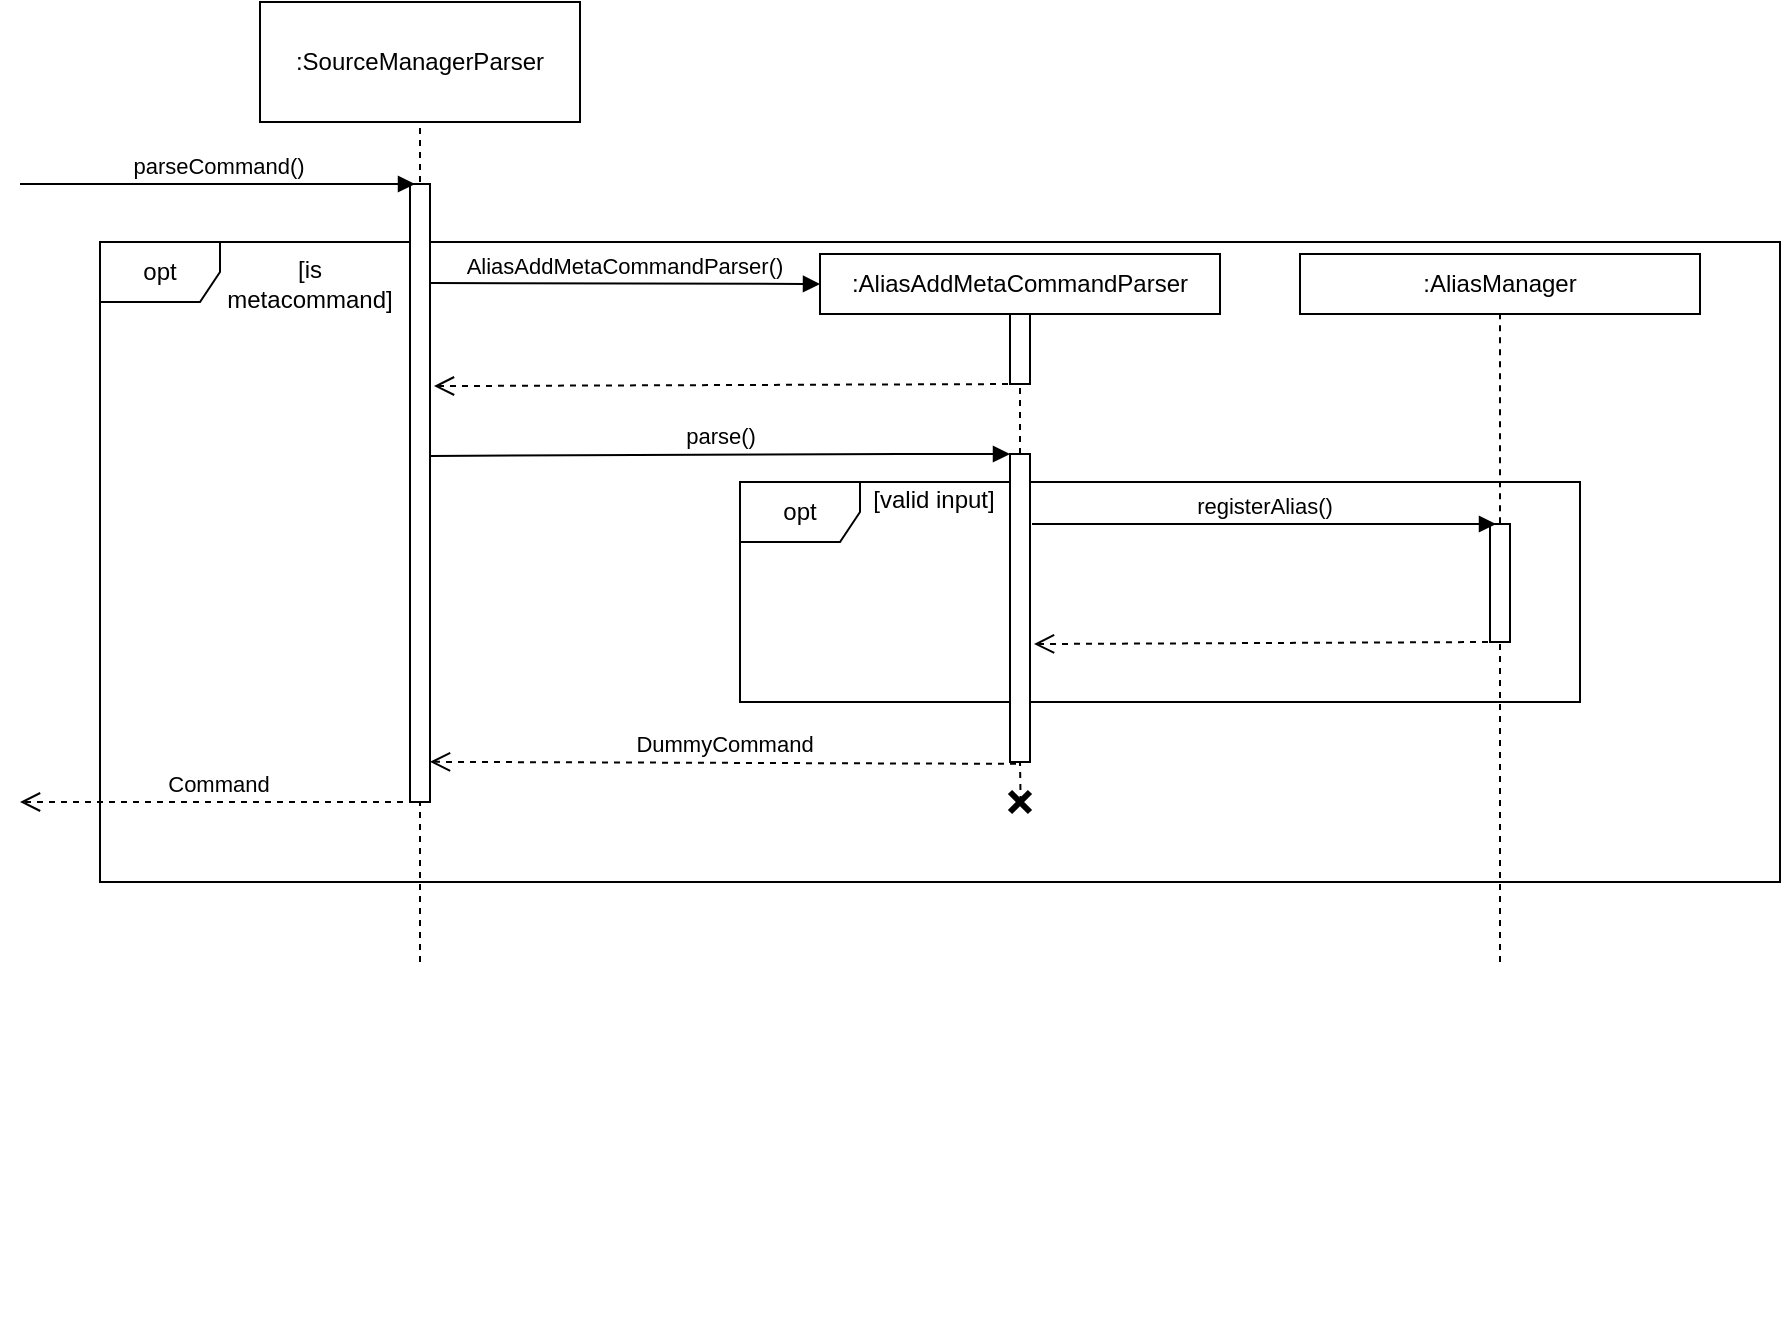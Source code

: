 <mxfile version="10.6.1" type="device"><diagram name="Page-1" id="13e1069c-82ec-6db2-03f1-153e76fe0fe0"><mxGraphModel dx="918" dy="608" grid="1" gridSize="10" guides="1" tooltips="1" connect="1" arrows="1" fold="1" page="1" pageScale="1" pageWidth="1100" pageHeight="850" background="#ffffff" math="0" shadow="0"><root><mxCell id="0"/><mxCell id="1" parent="0"/><mxCell id="t0oWseaoDGN8CaiI7FlK-20" value="opt" style="shape=umlFrame;whiteSpace=wrap;html=1;" vertex="1" parent="1"><mxGeometry x="80" y="240" width="840" height="320" as="geometry"/></mxCell><mxCell id="t0oWseaoDGN8CaiI7FlK-6" value="" style="group;container=1;" vertex="1" connectable="0" parent="1"><mxGeometry x="160" y="120" width="760" height="660" as="geometry"/></mxCell><mxCell id="t0oWseaoDGN8CaiI7FlK-45" value="" style="group" vertex="1" connectable="0" parent="t0oWseaoDGN8CaiI7FlK-6"><mxGeometry x="-80" y="120" width="840" height="540" as="geometry"/></mxCell><mxCell id="t0oWseaoDGN8CaiI7FlK-50" value="" style="group" vertex="1" connectable="0" parent="t0oWseaoDGN8CaiI7FlK-45"><mxGeometry x="320" y="120" width="420" height="110" as="geometry"/></mxCell><mxCell id="t0oWseaoDGN8CaiI7FlK-47" value="opt" style="shape=umlFrame;whiteSpace=wrap;html=1;" vertex="1" parent="t0oWseaoDGN8CaiI7FlK-50"><mxGeometry width="420.0" height="110" as="geometry"/></mxCell><mxCell id="t0oWseaoDGN8CaiI7FlK-48" value="[valid input]" style="text;html=1;strokeColor=none;fillColor=none;align=center;verticalAlign=middle;whiteSpace=wrap;rounded=0;" vertex="1" parent="t0oWseaoDGN8CaiI7FlK-50"><mxGeometry x="62" y="0.786" width="70" height="17.286" as="geometry"/></mxCell><mxCell id="t0oWseaoDGN8CaiI7FlK-24" value="[is metacommand]" style="text;html=1;strokeColor=none;fillColor=none;align=center;verticalAlign=middle;whiteSpace=wrap;rounded=0;" vertex="1" parent="t0oWseaoDGN8CaiI7FlK-45"><mxGeometry x="60" y="1" width="90" height="40" as="geometry"/></mxCell><mxCell id="t0oWseaoDGN8CaiI7FlK-37" value="" style="rounded=0;whiteSpace=wrap;html=1;" vertex="1" parent="t0oWseaoDGN8CaiI7FlK-45"><mxGeometry x="455" y="36" width="10" height="35" as="geometry"/></mxCell><mxCell id="t0oWseaoDGN8CaiI7FlK-27" value="" style="html=1;points=[];perimeter=orthogonalPerimeter;" vertex="1" parent="t0oWseaoDGN8CaiI7FlK-45"><mxGeometry x="455" y="106" width="10" height="154" as="geometry"/></mxCell><mxCell id="t0oWseaoDGN8CaiI7FlK-25" value="" style="endArrow=none;dashed=1;html=1;entryX=0.5;entryY=1;entryDx=0;entryDy=0;" edge="1" parent="t0oWseaoDGN8CaiI7FlK-45" source="t0oWseaoDGN8CaiI7FlK-27" target="t0oWseaoDGN8CaiI7FlK-37"><mxGeometry width="50" height="50" relative="1" as="geometry"><mxPoint x="399" y="351" as="sourcePoint"/><mxPoint x="399" y="71" as="targetPoint"/></mxGeometry></mxCell><mxCell id="t0oWseaoDGN8CaiI7FlK-51" value="&lt;div&gt;:AliasManager&lt;/div&gt;" style="rounded=0;whiteSpace=wrap;html=1;" vertex="1" parent="t0oWseaoDGN8CaiI7FlK-45"><mxGeometry x="600" y="6" width="200" height="30" as="geometry"/></mxCell><mxCell id="t0oWseaoDGN8CaiI7FlK-54" value="" style="endArrow=none;dashed=1;html=1;entryX=0.5;entryY=1;entryDx=0;entryDy=0;exitX=0.5;exitY=-0.007;exitDx=0;exitDy=0;exitPerimeter=0;" edge="1" parent="t0oWseaoDGN8CaiI7FlK-45" source="t0oWseaoDGN8CaiI7FlK-55" target="t0oWseaoDGN8CaiI7FlK-51"><mxGeometry width="50" height="50" relative="1" as="geometry"><mxPoint x="700" y="90" as="sourcePoint"/><mxPoint x="660" y="380" as="targetPoint"/></mxGeometry></mxCell><mxCell id="t0oWseaoDGN8CaiI7FlK-55" value="" style="html=1;points=[];perimeter=orthogonalPerimeter;" vertex="1" parent="t0oWseaoDGN8CaiI7FlK-45"><mxGeometry x="695" y="141" width="10" height="59" as="geometry"/></mxCell><mxCell id="t0oWseaoDGN8CaiI7FlK-56" value="registerAlias()" style="html=1;verticalAlign=bottom;endArrow=block;entryX=0.3;entryY=0;entryDx=0;entryDy=0;entryPerimeter=0;" edge="1" parent="t0oWseaoDGN8CaiI7FlK-45" target="t0oWseaoDGN8CaiI7FlK-55"><mxGeometry width="80" relative="1" as="geometry"><mxPoint x="466" y="141" as="sourcePoint"/><mxPoint x="690" y="140" as="targetPoint"/></mxGeometry></mxCell><mxCell id="t0oWseaoDGN8CaiI7FlK-58" value="" style="html=1;verticalAlign=bottom;endArrow=open;dashed=1;endSize=8;exitX=-0.1;exitY=1;exitDx=0;exitDy=0;entryX=1.2;entryY=0.617;entryDx=0;entryDy=0;entryPerimeter=0;exitPerimeter=0;" edge="1" parent="t0oWseaoDGN8CaiI7FlK-45" source="t0oWseaoDGN8CaiI7FlK-55" target="t0oWseaoDGN8CaiI7FlK-27"><mxGeometry relative="1" as="geometry"><mxPoint x="409" y="180.5" as="sourcePoint"/><mxPoint x="175" y="180.5" as="targetPoint"/></mxGeometry></mxCell><mxCell id="t0oWseaoDGN8CaiI7FlK-63" value="" style="endArrow=none;dashed=1;html=1;entryX=0.5;entryY=1;entryDx=0;entryDy=0;entryPerimeter=0;" edge="1" parent="t0oWseaoDGN8CaiI7FlK-45" target="t0oWseaoDGN8CaiI7FlK-55"><mxGeometry width="50" height="50" relative="1" as="geometry"><mxPoint x="700" y="360" as="sourcePoint"/><mxPoint x="690" y="370" as="targetPoint"/></mxGeometry></mxCell><mxCell id="t0oWseaoDGN8CaiI7FlK-64" value="" style="endArrow=none;dashed=1;html=1;entryX=0.5;entryY=1;entryDx=0;entryDy=0;" edge="1" parent="t0oWseaoDGN8CaiI7FlK-45" target="t0oWseaoDGN8CaiI7FlK-7"><mxGeometry width="50" height="50" relative="1" as="geometry"><mxPoint x="160" y="360" as="sourcePoint"/><mxPoint x="140" y="400" as="targetPoint"/></mxGeometry></mxCell><mxCell id="t0oWseaoDGN8CaiI7FlK-65" value="" style="shape=umlDestroy;whiteSpace=wrap;html=1;strokeWidth=3;" vertex="1" parent="t0oWseaoDGN8CaiI7FlK-45"><mxGeometry x="455" y="275" width="10" height="10" as="geometry"/></mxCell><mxCell id="t0oWseaoDGN8CaiI7FlK-4" value=":SourceManagerParser" style="rounded=0;whiteSpace=wrap;html=1;" vertex="1" parent="t0oWseaoDGN8CaiI7FlK-6"><mxGeometry width="160" height="60" as="geometry"/></mxCell><mxCell id="t0oWseaoDGN8CaiI7FlK-5" value="" style="endArrow=none;dashed=1;html=1;entryX=0.5;entryY=1;entryDx=0;entryDy=0;" edge="1" parent="t0oWseaoDGN8CaiI7FlK-6" target="t0oWseaoDGN8CaiI7FlK-4"><mxGeometry width="50" height="50" relative="1" as="geometry"><mxPoint x="80" y="90" as="sourcePoint"/><mxPoint x="50" y="80" as="targetPoint"/></mxGeometry></mxCell><mxCell id="t0oWseaoDGN8CaiI7FlK-7" value="" style="rounded=0;whiteSpace=wrap;html=1;" vertex="1" parent="t0oWseaoDGN8CaiI7FlK-6"><mxGeometry x="75" y="91" width="10" height="309" as="geometry"/></mxCell><mxCell id="t0oWseaoDGN8CaiI7FlK-31" value="" style="html=1;verticalAlign=bottom;endArrow=open;dashed=1;endSize=8;exitX=0.5;exitY=1;exitDx=0;exitDy=0;entryX=1.2;entryY=0.327;entryDx=0;entryDy=0;entryPerimeter=0;" edge="1" parent="t0oWseaoDGN8CaiI7FlK-6" source="t0oWseaoDGN8CaiI7FlK-37" target="t0oWseaoDGN8CaiI7FlK-7"><mxGeometry relative="1" as="geometry"><mxPoint x="320" y="231" as="sourcePoint"/><mxPoint x="240" y="50" as="targetPoint"/></mxGeometry></mxCell><mxCell id="t0oWseaoDGN8CaiI7FlK-11" value=":AliasAddMetaCommandParser" style="rounded=0;whiteSpace=wrap;html=1;" vertex="1" parent="t0oWseaoDGN8CaiI7FlK-6"><mxGeometry x="280" y="126" width="200" height="30" as="geometry"/></mxCell><mxCell id="t0oWseaoDGN8CaiI7FlK-18" value="AliasAddMetaCommandParser()" style="html=1;verticalAlign=bottom;endArrow=block;exitX=1.5;exitY=0.107;exitDx=0;exitDy=0;exitPerimeter=0;entryX=0;entryY=0.5;entryDx=0;entryDy=0;" edge="1" parent="t0oWseaoDGN8CaiI7FlK-6" target="t0oWseaoDGN8CaiI7FlK-11"><mxGeometry width="80" relative="1" as="geometry"><mxPoint x="85" y="140.5" as="sourcePoint"/><mxPoint x="240" y="140.5" as="targetPoint"/></mxGeometry></mxCell><mxCell id="t0oWseaoDGN8CaiI7FlK-38" value="" style="group;container=1;" vertex="1" connectable="0" parent="t0oWseaoDGN8CaiI7FlK-6"><mxGeometry x="315" y="191" width="10" height="70" as="geometry"/></mxCell><mxCell id="t0oWseaoDGN8CaiI7FlK-42" value="parse()" style="html=1;verticalAlign=bottom;endArrow=block;exitX=1;exitY=0.44;exitDx=0;exitDy=0;exitPerimeter=0;" edge="1" parent="t0oWseaoDGN8CaiI7FlK-6" source="t0oWseaoDGN8CaiI7FlK-7" target="t0oWseaoDGN8CaiI7FlK-27"><mxGeometry width="80" relative="1" as="geometry"><mxPoint x="50" y="420" as="sourcePoint"/><mxPoint x="320" y="220" as="targetPoint"/><Array as="points"><mxPoint x="330" y="226"/></Array></mxGeometry></mxCell><mxCell id="t0oWseaoDGN8CaiI7FlK-61" value="DummyCommand" style="html=1;verticalAlign=bottom;endArrow=open;dashed=1;endSize=8;entryX=1;entryY=0.935;entryDx=0;entryDy=0;entryPerimeter=0;exitX=0.3;exitY=1.006;exitDx=0;exitDy=0;exitPerimeter=0;" edge="1" parent="t0oWseaoDGN8CaiI7FlK-6" source="t0oWseaoDGN8CaiI7FlK-27" target="t0oWseaoDGN8CaiI7FlK-7"><mxGeometry relative="1" as="geometry"><mxPoint x="370" y="380" as="sourcePoint"/><mxPoint x="290" y="380" as="targetPoint"/></mxGeometry></mxCell><mxCell id="t0oWseaoDGN8CaiI7FlK-17" value="parseCommand()" style="html=1;verticalAlign=bottom;endArrow=block;entryX=0.25;entryY=0;entryDx=0;entryDy=0;" edge="1" parent="1" target="t0oWseaoDGN8CaiI7FlK-7"><mxGeometry width="80" relative="1" as="geometry"><mxPoint x="40" y="211" as="sourcePoint"/><mxPoint x="110" y="300" as="targetPoint"/></mxGeometry></mxCell><mxCell id="t0oWseaoDGN8CaiI7FlK-36" value="Command" style="html=1;verticalAlign=bottom;endArrow=open;dashed=1;endSize=8;exitX=0.25;exitY=1;exitDx=0;exitDy=0;" edge="1" parent="1" source="t0oWseaoDGN8CaiI7FlK-7"><mxGeometry relative="1" as="geometry"><mxPoint x="230" y="480" as="sourcePoint"/><mxPoint x="40" y="520" as="targetPoint"/></mxGeometry></mxCell><mxCell id="t0oWseaoDGN8CaiI7FlK-62" value="" style="endArrow=none;dashed=1;html=1;entryX=0.5;entryY=1;entryDx=0;entryDy=0;entryPerimeter=0;exitX=0.548;exitY=0.875;exitDx=0;exitDy=0;exitPerimeter=0;" edge="1" parent="1" source="t0oWseaoDGN8CaiI7FlK-20" target="t0oWseaoDGN8CaiI7FlK-27"><mxGeometry width="50" height="50" relative="1" as="geometry"><mxPoint x="30" y="850" as="sourcePoint"/><mxPoint x="550" y="680" as="targetPoint"/></mxGeometry></mxCell></root></mxGraphModel></diagram></mxfile>